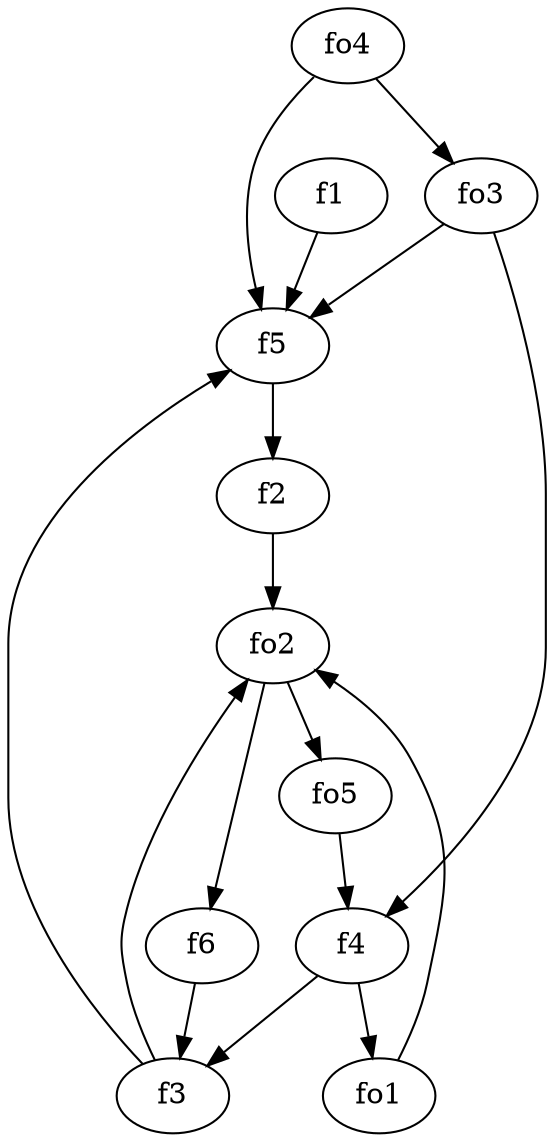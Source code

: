 strict digraph  {
f1;
f2;
f3;
f4;
f5;
f6;
fo1;
fo2;
fo3;
fo4;
fo5;
f1 -> f5  [weight=2];
f2 -> fo2  [weight=2];
f3 -> f5  [weight=2];
f3 -> fo2  [weight=2];
f4 -> fo1  [weight=2];
f4 -> f3  [weight=2];
f5 -> f2  [weight=2];
f6 -> f3  [weight=2];
fo1 -> fo2  [weight=2];
fo2 -> fo5  [weight=2];
fo2 -> f6  [weight=2];
fo3 -> f5  [weight=2];
fo3 -> f4  [weight=2];
fo4 -> f5  [weight=2];
fo4 -> fo3  [weight=2];
fo5 -> f4  [weight=2];
}
